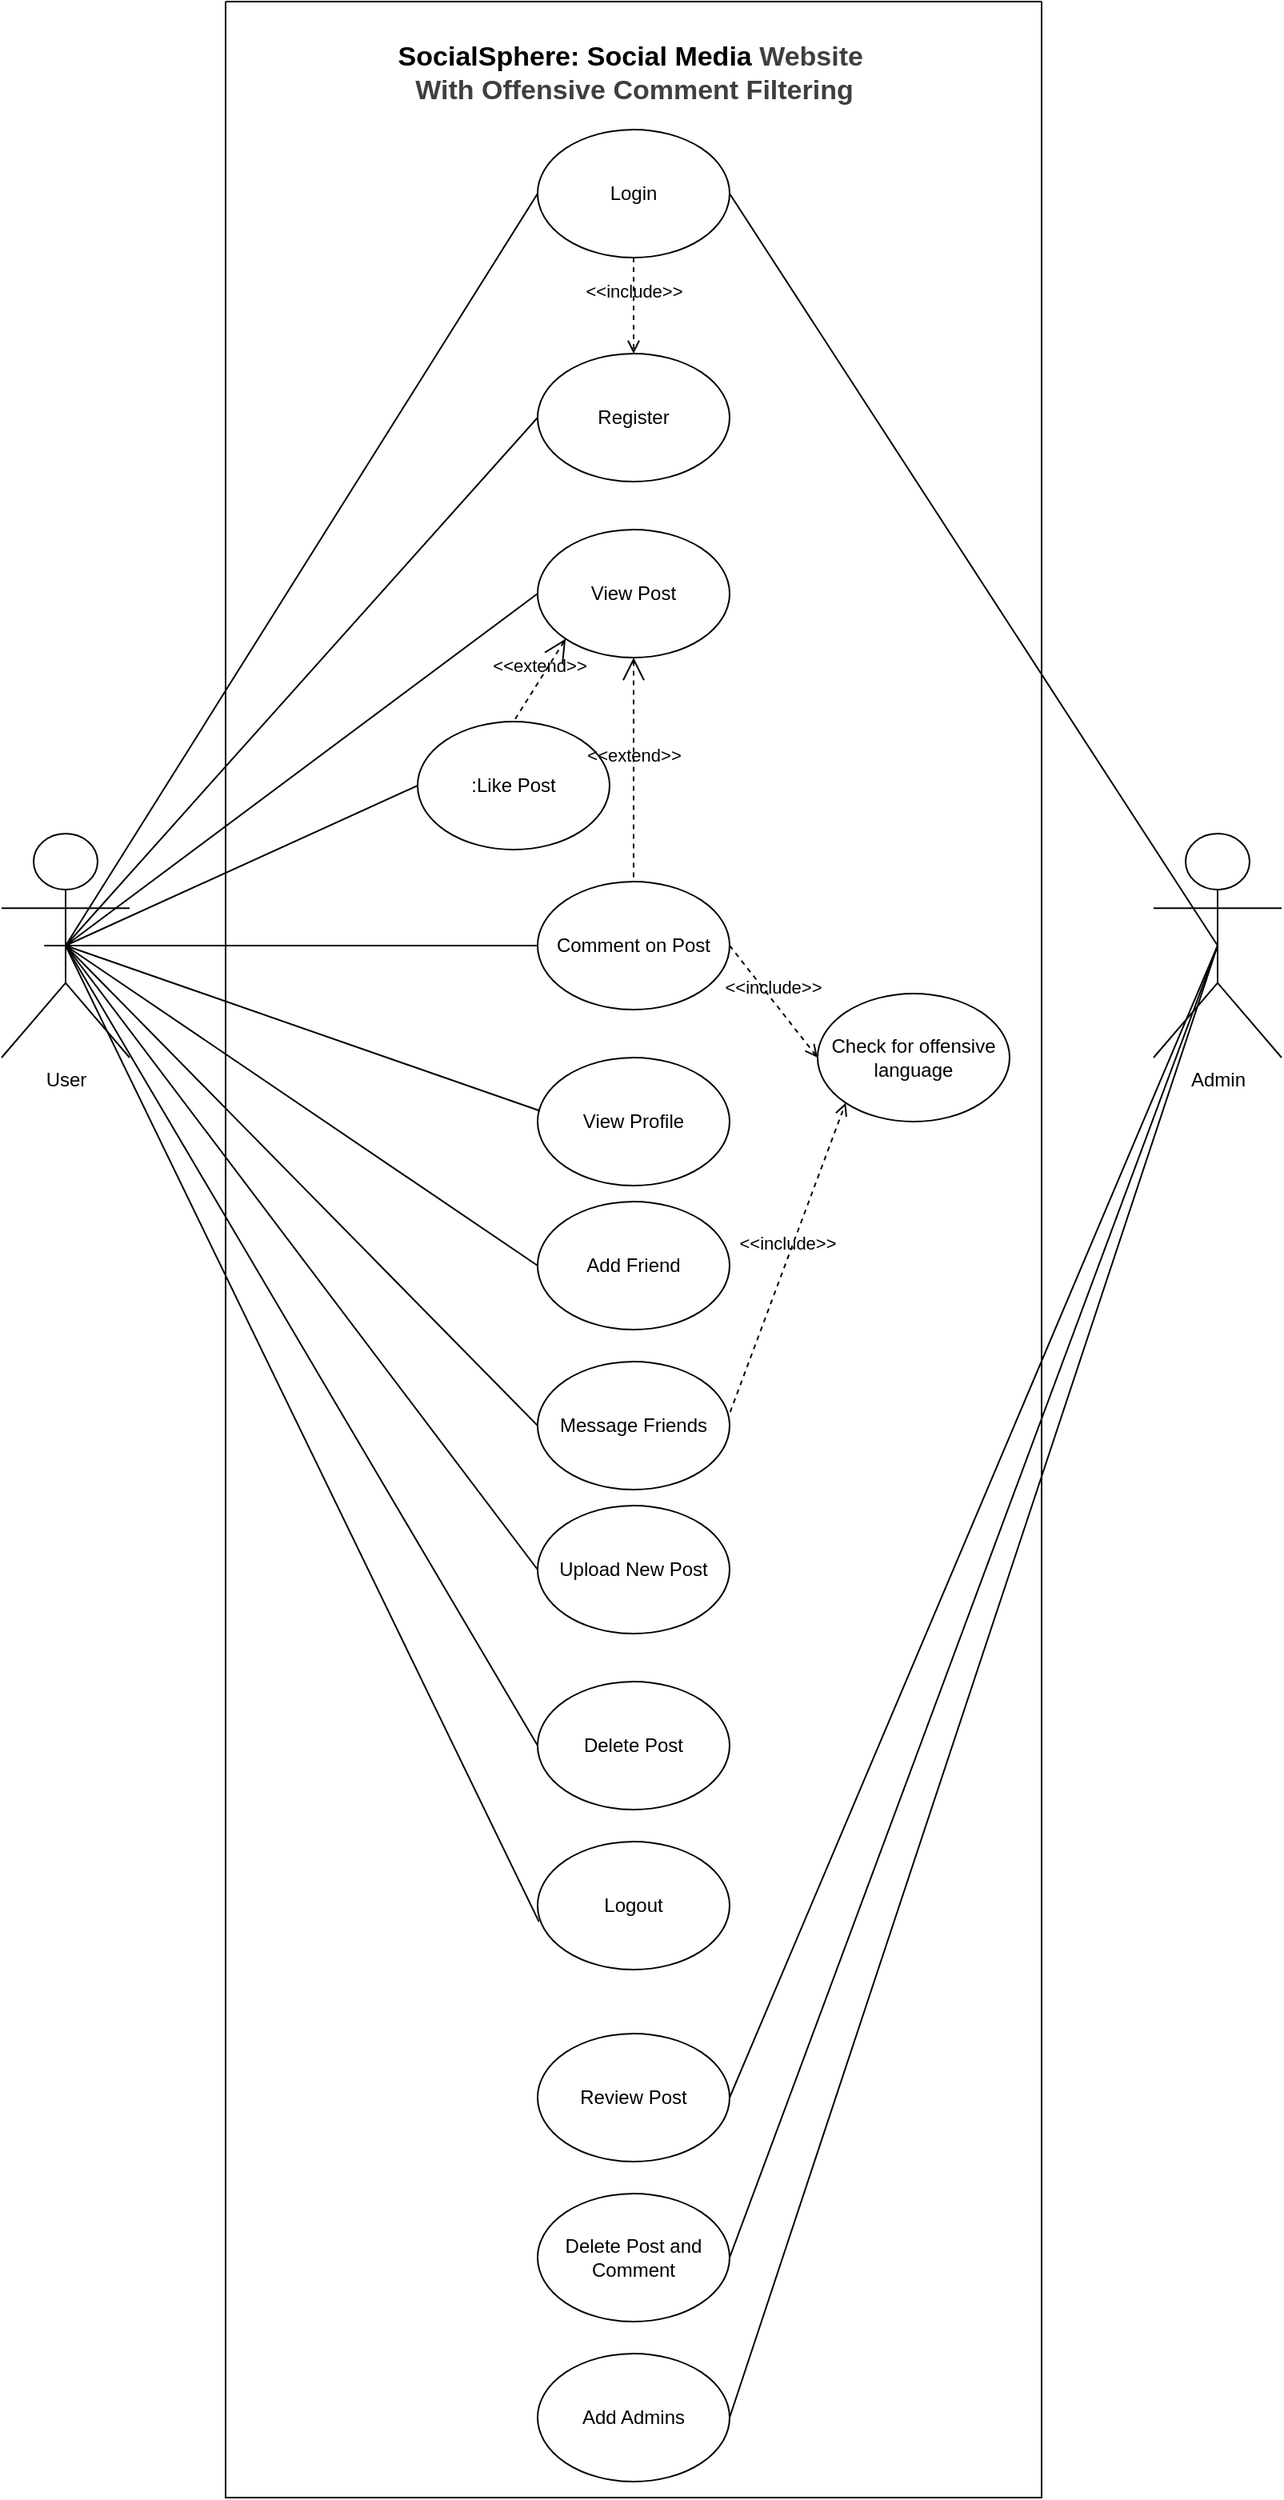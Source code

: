 <mxfile>
    <diagram id="IMFesxAjMd6Mw8vj6pHc" name="Page-1">
        <mxGraphModel dx="1066" dy="500" grid="1" gridSize="10" guides="1" tooltips="1" connect="1" arrows="1" fold="1" page="1" pageScale="1" pageWidth="850" pageHeight="1100" math="0" shadow="0">
            <root>
                <mxCell id="0"/>
                <mxCell id="1" parent="0"/>
                <mxCell id="2" value="" style="swimlane;startSize=0;" parent="1" vertex="1">
                    <mxGeometry x="160" y="140" width="510" height="1560" as="geometry"/>
                </mxCell>
                <mxCell id="3" value="Login" style="ellipse;whiteSpace=wrap;html=1;" parent="2" vertex="1">
                    <mxGeometry x="195" y="80" width="120" height="80" as="geometry"/>
                </mxCell>
                <mxCell id="4" value="Register" style="ellipse;whiteSpace=wrap;html=1;" parent="2" vertex="1">
                    <mxGeometry x="195" y="220" width="120" height="80" as="geometry"/>
                </mxCell>
                <mxCell id="5" value="View Post" style="ellipse;whiteSpace=wrap;html=1;" parent="2" vertex="1">
                    <mxGeometry x="195" y="330" width="120" height="80" as="geometry"/>
                </mxCell>
                <mxCell id="6" value=":Like Post" style="ellipse;whiteSpace=wrap;html=1;" parent="2" vertex="1">
                    <mxGeometry x="120" y="450" width="120" height="80" as="geometry"/>
                </mxCell>
                <mxCell id="7" value="Comment on Post" style="ellipse;whiteSpace=wrap;html=1;" parent="2" vertex="1">
                    <mxGeometry x="195" y="550" width="120" height="80" as="geometry"/>
                </mxCell>
                <mxCell id="8" value="View Profile" style="ellipse;whiteSpace=wrap;html=1;" parent="2" vertex="1">
                    <mxGeometry x="195" y="660" width="120" height="80" as="geometry"/>
                </mxCell>
                <mxCell id="9" value="Add Friend" style="ellipse;whiteSpace=wrap;html=1;" parent="2" vertex="1">
                    <mxGeometry x="195" y="750" width="120" height="80" as="geometry"/>
                </mxCell>
                <mxCell id="10" value="Upload New Post" style="ellipse;whiteSpace=wrap;html=1;" parent="2" vertex="1">
                    <mxGeometry x="195" y="940" width="120" height="80" as="geometry"/>
                </mxCell>
                <mxCell id="11" value="Delete Post" style="ellipse;whiteSpace=wrap;html=1;" parent="2" vertex="1">
                    <mxGeometry x="195" y="1050" width="120" height="80" as="geometry"/>
                </mxCell>
                <mxCell id="13" value="Logout" style="ellipse;whiteSpace=wrap;html=1;" parent="2" vertex="1">
                    <mxGeometry x="195" y="1150" width="120" height="80" as="geometry"/>
                </mxCell>
                <mxCell id="14" value="Review Post" style="ellipse;whiteSpace=wrap;html=1;" parent="2" vertex="1">
                    <mxGeometry x="195" y="1270" width="120" height="80" as="geometry"/>
                </mxCell>
                <mxCell id="15" value="Delete Post and Comment" style="ellipse;whiteSpace=wrap;html=1;" parent="2" vertex="1">
                    <mxGeometry x="195" y="1370" width="120" height="80" as="geometry"/>
                </mxCell>
                <mxCell id="16" value="Check for offensive language" style="ellipse;whiteSpace=wrap;html=1;" parent="2" vertex="1">
                    <mxGeometry x="370" y="620" width="120" height="80" as="geometry"/>
                </mxCell>
                <mxCell id="33" value="&amp;lt;&amp;lt;include&amp;gt;&amp;gt;" style="edgeStyle=none;html=1;endArrow=open;verticalAlign=bottom;dashed=1;labelBackgroundColor=none;entryX=0;entryY=0.5;entryDx=0;entryDy=0;exitX=1;exitY=0.5;exitDx=0;exitDy=0;" parent="2" source="7" target="16" edge="1">
                    <mxGeometry width="160" relative="1" as="geometry">
                        <mxPoint x="265" y="130" as="sourcePoint"/>
                        <mxPoint x="265" y="190" as="targetPoint"/>
                    </mxGeometry>
                </mxCell>
                <mxCell id="35" value="Message Friends" style="ellipse;whiteSpace=wrap;html=1;" parent="2" vertex="1">
                    <mxGeometry x="195" y="850" width="120" height="80" as="geometry"/>
                </mxCell>
                <mxCell id="37" value="&amp;lt;&amp;lt;include&amp;gt;&amp;gt;" style="edgeStyle=none;html=1;endArrow=open;verticalAlign=bottom;dashed=1;labelBackgroundColor=none;entryX=0;entryY=1;entryDx=0;entryDy=0;exitX=1.003;exitY=0.394;exitDx=0;exitDy=0;exitPerimeter=0;" parent="2" source="35" target="16" edge="1">
                    <mxGeometry width="160" relative="1" as="geometry">
                        <mxPoint x="325" y="600" as="sourcePoint"/>
                        <mxPoint x="380" y="670" as="targetPoint"/>
                    </mxGeometry>
                </mxCell>
                <mxCell id="38" value="&lt;font style=&quot;font-size: 17px;&quot;&gt;&lt;b&gt;SocialSphere: Social Media&amp;nbsp;&lt;span style=&quot;color: rgb(63, 63, 63); background-color: transparent;&quot;&gt;Website&amp;nbsp;&lt;/span&gt;&lt;/b&gt;&lt;/font&gt;&lt;div&gt;&lt;span style=&quot;color: rgb(63, 63, 63); background-color: transparent;&quot;&gt;&lt;font style=&quot;font-size: 17px;&quot;&gt;&lt;b&gt;With Offensive Comment Filtering&lt;/b&gt;&lt;/font&gt;&lt;/span&gt;&lt;/div&gt;" style="text;html=1;align=center;verticalAlign=middle;resizable=0;points=[];autosize=1;strokeColor=none;fillColor=none;" parent="2" vertex="1">
                    <mxGeometry x="95" y="20" width="320" height="50" as="geometry"/>
                </mxCell>
                <mxCell id="32" value="&amp;lt;&amp;lt;include&amp;gt;&amp;gt;" style="edgeStyle=none;html=1;endArrow=open;verticalAlign=bottom;dashed=1;labelBackgroundColor=none;exitX=0.5;exitY=1;exitDx=0;exitDy=0;entryX=0.5;entryY=0;entryDx=0;entryDy=0;" parent="2" source="3" edge="1" target="4">
                    <mxGeometry width="160" relative="1" as="geometry">
                        <mxPoint x="110" y="530" as="sourcePoint"/>
                        <mxPoint x="255" y="180" as="targetPoint"/>
                    </mxGeometry>
                </mxCell>
                <mxCell id="42" value="&amp;lt;&amp;lt;extend&amp;gt;&amp;gt;" style="edgeStyle=none;html=1;startArrow=open;endArrow=none;startSize=12;verticalAlign=bottom;dashed=1;labelBackgroundColor=none;entryX=0.5;entryY=0;entryDx=0;entryDy=0;exitX=0;exitY=1;exitDx=0;exitDy=0;" edge="1" parent="2" source="5" target="6">
                    <mxGeometry width="160" relative="1" as="geometry">
                        <mxPoint x="300" y="480" as="sourcePoint"/>
                        <mxPoint x="460" y="480" as="targetPoint"/>
                    </mxGeometry>
                </mxCell>
                <mxCell id="43" value="&amp;lt;&amp;lt;extend&amp;gt;&amp;gt;" style="edgeStyle=none;html=1;startArrow=open;endArrow=none;startSize=12;verticalAlign=bottom;dashed=1;labelBackgroundColor=none;entryX=0.5;entryY=0;entryDx=0;entryDy=0;exitX=0.5;exitY=1;exitDx=0;exitDy=0;" edge="1" parent="2" source="5" target="7">
                    <mxGeometry width="160" relative="1" as="geometry">
                        <mxPoint x="280" y="480" as="sourcePoint"/>
                        <mxPoint x="440" y="480" as="targetPoint"/>
                    </mxGeometry>
                </mxCell>
                <mxCell id="44" value="Add Admins" style="ellipse;whiteSpace=wrap;html=1;" vertex="1" parent="2">
                    <mxGeometry x="195" y="1470" width="120" height="80" as="geometry"/>
                </mxCell>
                <mxCell id="17" value="User" style="shape=umlActor;verticalLabelPosition=bottom;verticalAlign=top;html=1;outlineConnect=0;" parent="1" vertex="1">
                    <mxGeometry x="20" y="660" width="80" height="140" as="geometry"/>
                </mxCell>
                <mxCell id="19" value="" style="edgeStyle=none;html=1;endArrow=none;verticalAlign=bottom;exitX=0.5;exitY=0.5;exitDx=0;exitDy=0;exitPerimeter=0;entryX=0;entryY=0.5;entryDx=0;entryDy=0;" parent="1" source="17" target="5" edge="1">
                    <mxGeometry width="160" relative="1" as="geometry">
                        <mxPoint x="80" y="670" as="sourcePoint"/>
                        <mxPoint x="240" y="670" as="targetPoint"/>
                    </mxGeometry>
                </mxCell>
                <mxCell id="20" value="" style="edgeStyle=none;html=1;endArrow=none;verticalAlign=bottom;entryX=0;entryY=0.5;entryDx=0;entryDy=0;exitX=0.5;exitY=0.5;exitDx=0;exitDy=0;exitPerimeter=0;" parent="1" source="17" target="6" edge="1">
                    <mxGeometry width="160" relative="1" as="geometry">
                        <mxPoint x="45" y="700" as="sourcePoint"/>
                        <mxPoint x="365" y="500" as="targetPoint"/>
                    </mxGeometry>
                </mxCell>
                <mxCell id="21" value="" style="edgeStyle=none;html=1;endArrow=none;verticalAlign=bottom;entryX=0;entryY=0.5;entryDx=0;entryDy=0;exitX=0.333;exitY=0.5;exitDx=0;exitDy=0;exitPerimeter=0;" parent="1" source="17" target="7" edge="1">
                    <mxGeometry width="160" relative="1" as="geometry">
                        <mxPoint x="40" y="690" as="sourcePoint"/>
                        <mxPoint x="365" y="630" as="targetPoint"/>
                    </mxGeometry>
                </mxCell>
                <mxCell id="22" value="" style="edgeStyle=none;html=1;endArrow=none;verticalAlign=bottom;entryX=0.012;entryY=0.416;entryDx=0;entryDy=0;entryPerimeter=0;exitX=0.5;exitY=0.5;exitDx=0;exitDy=0;exitPerimeter=0;" parent="1" source="17" target="8" edge="1">
                    <mxGeometry width="160" relative="1" as="geometry">
                        <mxPoint x="40" y="690" as="sourcePoint"/>
                        <mxPoint x="365" y="740" as="targetPoint"/>
                    </mxGeometry>
                </mxCell>
                <mxCell id="23" value="" style="edgeStyle=none;html=1;endArrow=none;verticalAlign=bottom;entryX=0;entryY=0.5;entryDx=0;entryDy=0;exitX=0.5;exitY=0.5;exitDx=0;exitDy=0;exitPerimeter=0;" parent="1" source="17" target="9" edge="1">
                    <mxGeometry width="160" relative="1" as="geometry">
                        <mxPoint x="50" y="700" as="sourcePoint"/>
                        <mxPoint x="366" y="843" as="targetPoint"/>
                    </mxGeometry>
                </mxCell>
                <mxCell id="24" value="" style="edgeStyle=none;html=1;endArrow=none;verticalAlign=bottom;entryX=0;entryY=0.5;entryDx=0;entryDy=0;exitX=0.5;exitY=0.5;exitDx=0;exitDy=0;exitPerimeter=0;" parent="1" source="17" target="10" edge="1">
                    <mxGeometry width="160" relative="1" as="geometry">
                        <mxPoint x="45" y="700" as="sourcePoint"/>
                        <mxPoint x="365" y="970" as="targetPoint"/>
                    </mxGeometry>
                </mxCell>
                <mxCell id="25" value="" style="edgeStyle=none;html=1;endArrow=none;verticalAlign=bottom;entryX=0;entryY=0.5;entryDx=0;entryDy=0;exitX=0.5;exitY=0.5;exitDx=0;exitDy=0;exitPerimeter=0;" parent="1" source="17" target="11" edge="1">
                    <mxGeometry width="160" relative="1" as="geometry">
                        <mxPoint x="45" y="700" as="sourcePoint"/>
                        <mxPoint x="365" y="1090" as="targetPoint"/>
                    </mxGeometry>
                </mxCell>
                <mxCell id="26" value="" style="edgeStyle=none;html=1;endArrow=none;verticalAlign=bottom;entryX=0.007;entryY=0.626;entryDx=0;entryDy=0;exitX=0.5;exitY=0.5;exitDx=0;exitDy=0;exitPerimeter=0;entryPerimeter=0;" parent="1" source="17" target="13" edge="1">
                    <mxGeometry width="160" relative="1" as="geometry">
                        <mxPoint x="45" y="700" as="sourcePoint"/>
                        <mxPoint x="365" y="1210" as="targetPoint"/>
                    </mxGeometry>
                </mxCell>
                <mxCell id="27" value="Admin" style="shape=umlActor;html=1;verticalLabelPosition=bottom;verticalAlign=top;align=center;" parent="1" vertex="1">
                    <mxGeometry x="740" y="660" width="80" height="140" as="geometry"/>
                </mxCell>
                <mxCell id="28" value="" style="edgeStyle=none;html=1;endArrow=none;verticalAlign=bottom;exitX=1;exitY=0.5;exitDx=0;exitDy=0;entryX=0.5;entryY=0.5;entryDx=0;entryDy=0;entryPerimeter=0;" parent="1" source="14" target="27" edge="1">
                    <mxGeometry width="160" relative="1" as="geometry">
                        <mxPoint x="600" y="1500" as="sourcePoint"/>
                        <mxPoint x="760" y="1500" as="targetPoint"/>
                    </mxGeometry>
                </mxCell>
                <mxCell id="29" value="" style="edgeStyle=none;html=1;endArrow=none;verticalAlign=bottom;exitX=1;exitY=0.5;exitDx=0;exitDy=0;entryX=0.5;entryY=0.5;entryDx=0;entryDy=0;entryPerimeter=0;" parent="1" source="15" target="27" edge="1">
                    <mxGeometry width="160" relative="1" as="geometry">
                        <mxPoint x="485" y="1460" as="sourcePoint"/>
                        <mxPoint x="775" y="1520" as="targetPoint"/>
                    </mxGeometry>
                </mxCell>
                <mxCell id="30" value="" style="edgeStyle=none;html=1;endArrow=none;verticalAlign=bottom;entryX=0;entryY=0.5;entryDx=0;entryDy=0;exitX=0.5;exitY=0.5;exitDx=0;exitDy=0;exitPerimeter=0;" parent="1" source="17" target="4" edge="1">
                    <mxGeometry width="160" relative="1" as="geometry">
                        <mxPoint x="60" y="590" as="sourcePoint"/>
                        <mxPoint x="365" y="500" as="targetPoint"/>
                    </mxGeometry>
                </mxCell>
                <mxCell id="31" value="" style="edgeStyle=none;html=1;endArrow=none;verticalAlign=bottom;entryX=0;entryY=0.5;entryDx=0;entryDy=0;exitX=0.5;exitY=0.5;exitDx=0;exitDy=0;exitPerimeter=0;" parent="1" source="17" target="3" edge="1">
                    <mxGeometry width="160" relative="1" as="geometry">
                        <mxPoint x="45" y="700" as="sourcePoint"/>
                        <mxPoint x="365" y="370" as="targetPoint"/>
                    </mxGeometry>
                </mxCell>
                <mxCell id="36" value="" style="edgeStyle=none;html=1;endArrow=none;verticalAlign=bottom;entryX=0;entryY=0.5;entryDx=0;entryDy=0;exitX=0.5;exitY=0.5;exitDx=0;exitDy=0;exitPerimeter=0;" parent="1" source="17" target="35" edge="1">
                    <mxGeometry width="160" relative="1" as="geometry">
                        <mxPoint x="45" y="700" as="sourcePoint"/>
                        <mxPoint x="365" y="940" as="targetPoint"/>
                    </mxGeometry>
                </mxCell>
                <mxCell id="41" value="" style="edgeStyle=none;html=1;endArrow=none;verticalAlign=bottom;exitX=1;exitY=0.5;exitDx=0;exitDy=0;entryX=0.5;entryY=0.5;entryDx=0;entryDy=0;entryPerimeter=0;" edge="1" parent="1" source="3" target="27">
                    <mxGeometry width="160" relative="1" as="geometry">
                        <mxPoint x="485" y="1590" as="sourcePoint"/>
                        <mxPoint x="795" y="700" as="targetPoint"/>
                    </mxGeometry>
                </mxCell>
                <mxCell id="45" value="" style="edgeStyle=none;html=1;endArrow=none;verticalAlign=bottom;exitX=1;exitY=0.5;exitDx=0;exitDy=0;" edge="1" parent="1" source="44">
                    <mxGeometry width="160" relative="1" as="geometry">
                        <mxPoint x="485" y="1560" as="sourcePoint"/>
                        <mxPoint x="780" y="730" as="targetPoint"/>
                    </mxGeometry>
                </mxCell>
            </root>
        </mxGraphModel>
    </diagram>
</mxfile>